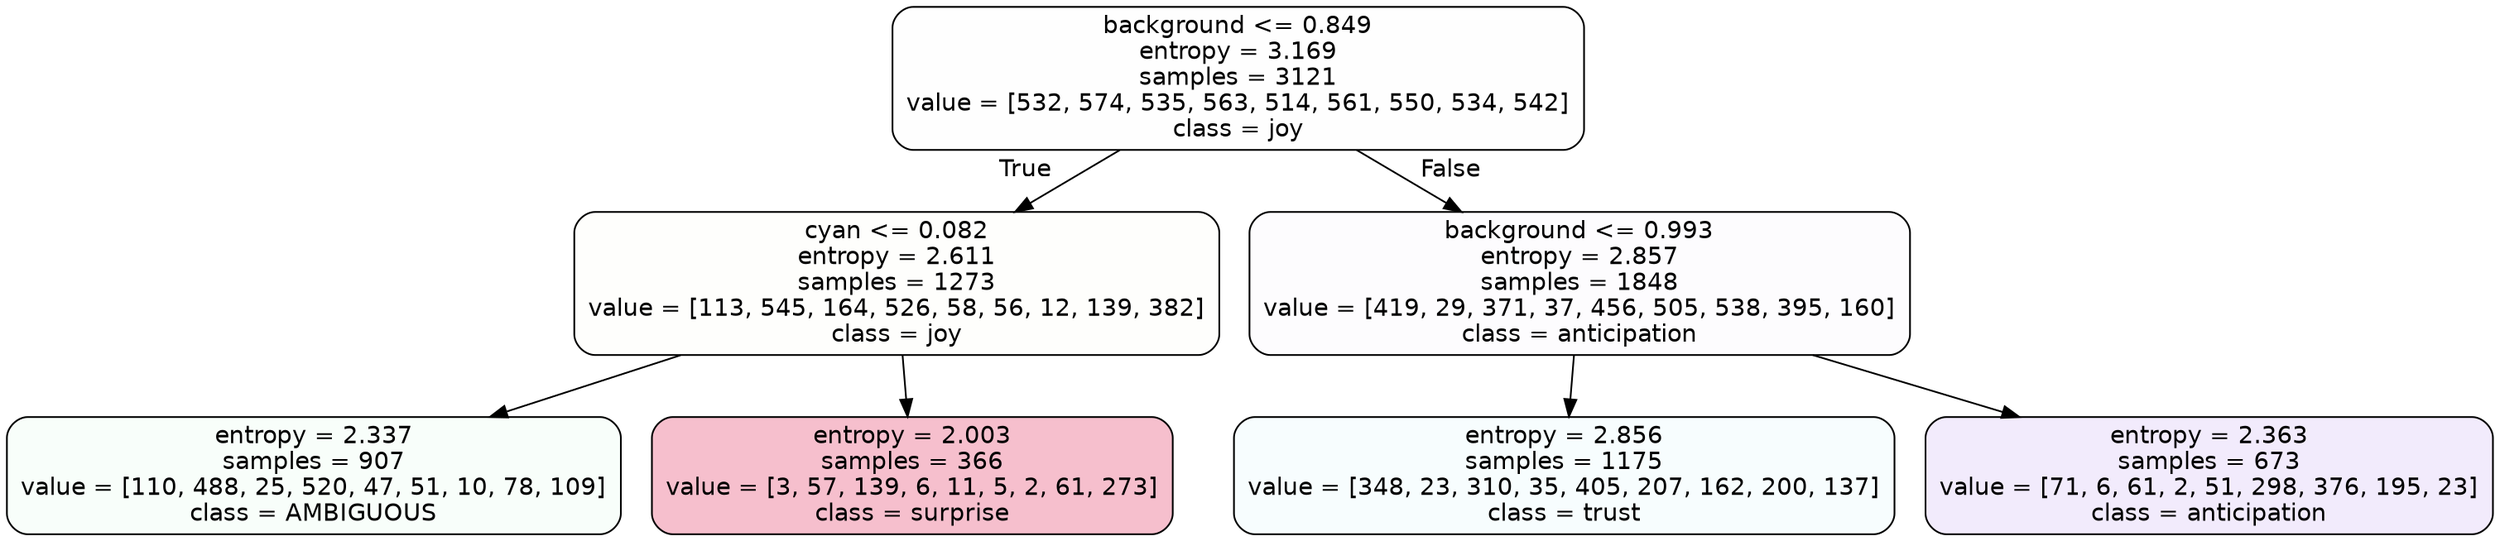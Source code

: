 digraph Tree {
node [shape=box, style="filled, rounded", color="black", fontname=helvetica] ;
edge [fontname=helvetica] ;
0 [label="background <= 0.849\nentropy = 3.169\nsamples = 3121\nvalue = [532, 574, 535, 563, 514, 561, 550, 534, 542]\nclass = joy", fillcolor="#d7e53901"] ;
1 [label="cyan <= 0.082\nentropy = 2.611\nsamples = 1273\nvalue = [113, 545, 164, 526, 58, 56, 12, 139, 382]\nclass = joy", fillcolor="#d7e53903"] ;
0 -> 1 [labeldistance=2.5, labelangle=45, headlabel="True"] ;
2 [label="entropy = 2.337\nsamples = 907\nvalue = [110, 488, 25, 520, 47, 51, 10, 78, 109]\nclass = AMBIGUOUS", fillcolor="#39e58109"] ;
1 -> 2 ;
3 [label="entropy = 2.003\nsamples = 366\nvalue = [3, 57, 139, 6, 11, 5, 2, 61, 273]\nclass = surprise", fillcolor="#e5396452"] ;
1 -> 3 ;
4 [label="background <= 0.993\nentropy = 2.857\nsamples = 1848\nvalue = [419, 29, 371, 37, 456, 505, 538, 395, 160]\nclass = anticipation", fillcolor="#8139e503"] ;
0 -> 4 [labeldistance=2.5, labelangle=-45, headlabel="False"] ;
5 [label="entropy = 2.856\nsamples = 1175\nvalue = [348, 23, 310, 35, 405, 207, 162, 200, 137]\nclass = trust", fillcolor="#39d7e50a"] ;
4 -> 5 ;
6 [label="entropy = 2.363\nsamples = 673\nvalue = [71, 6, 61, 2, 51, 298, 376, 195, 23]\nclass = anticipation", fillcolor="#8139e519"] ;
4 -> 6 ;
}